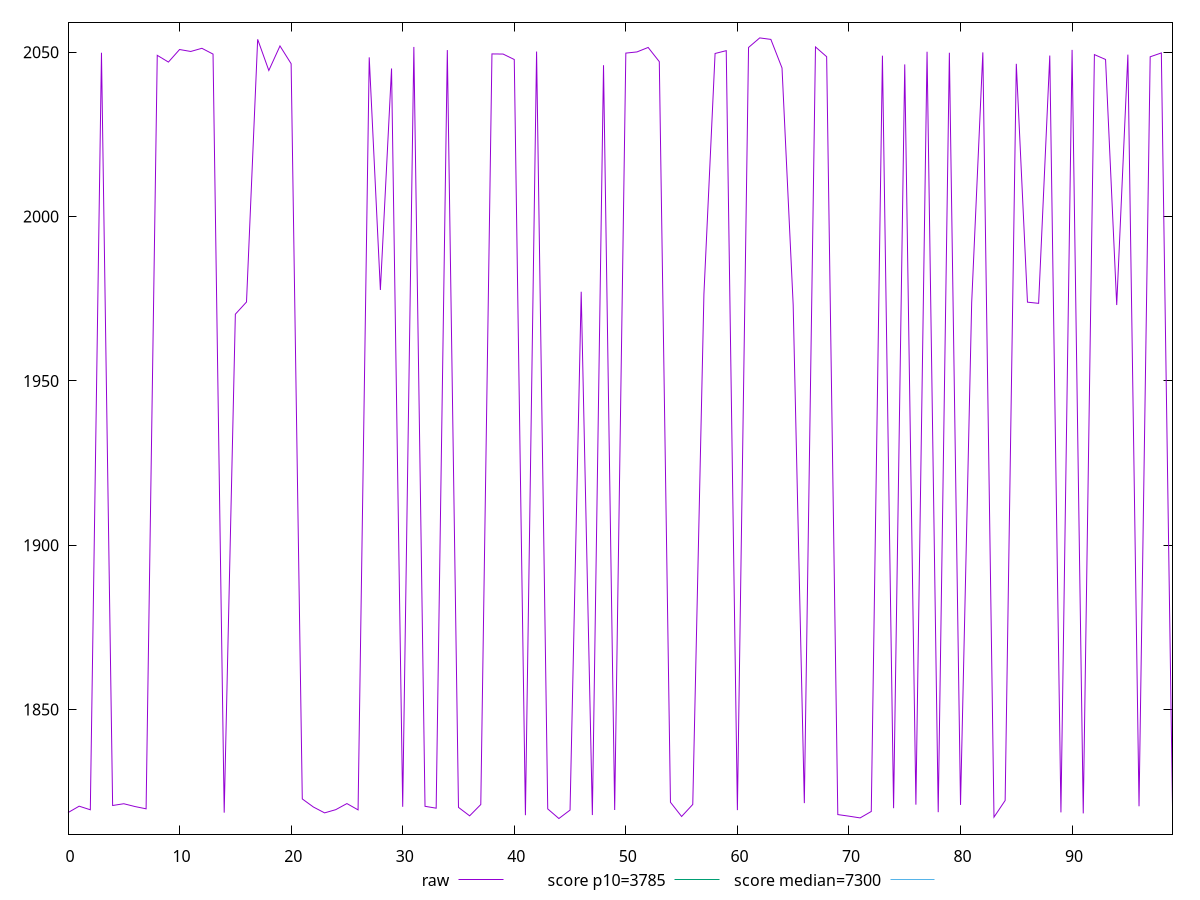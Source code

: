 reset

$raw <<EOF
0 1818.6208000000001
1 1820.5836
2 1819.4886000000001
3 2049.8641000000002
4 1820.7918
5 1821.3276
6 1820.4751999999999
7 1819.7817999999997
8 2049.0672500000005
9 2047.0157
10 2050.8352999999997
11 2050.2412999999997
12 2051.2077000000004
13 2049.4438999999998
14 1818.6114000000002
15 1970.2986999999998
16 1974.0080000000005
17 2053.93825
18 2044.4576999999997
19 2051.9208
20 2046.5107
21 1822.7896
22 1820.3200000000006
23 1818.5479999999995
24 1819.5254000000004
25 1821.3782000000006
26 1819.4595
27 2048.4577999999997
28 1977.6609999999998
29 2045.0670000000002
30 1820.3914
31 2051.61925
32 1820.5446000000002
33 1819.9735
34 2050.65725
35 1820.2203999999997
36 1817.6484
37 1821.0886
38 2049.4967
39 2049.4523
40 2047.7938999999997
41 1817.8392
42 2050.21315
43 1819.7536000000002
44 1816.8288000000002
45 1819.3917999999996
46 1977.1313999999998
47 1817.88
48 2046.0524999999998
49 1819.4184
50 2049.74485
51 2050.1032
52 2051.46625
53 2047.14455
54 1821.7772000000004
55 1817.4503999999997
56 1821.1131999999998
57 1976.4382999999998
58 2049.6272000000004
59 2050.4871000000003
60 1819.3754000000004
61 2051.4632
62 2054.36825
63 2053.91455
64 2045.219
65 1973.1163999999999
66 1821.5118000000002
67 2051.6186500000003
68 2048.64865
69 1818.0268
70 1817.5444
71 1817.0124
72 1818.9758000000002
73 2048.9556000000002
74 1819.9666
75 2046.3090000000002
76 1821.0452
77 2050.1539
78 1818.7626
79 2049.8484000000003
80 1820.9610999999998
81 1973.8080999999997
82 2049.9626499999995
83 1817.2496
84 1822.3196000000003
85 2046.47645
86 1973.9585
87 1973.5949999999998
88 2048.99395
89 1818.6936
90 2050.72535
91 1818.3901999999998
92 2049.289
93 2047.8011000000001
94 1973.0890999999997
95 2049.2850499999995
96 1820.554
97 2048.62125
98 2049.7903
99 1820.5032
EOF

set key outside below
set xrange [0:99]
set yrange [1812.0780110000003:2059.119039]
set trange [1812.0780110000003:2059.119039]
set terminal svg size 640, 490 enhanced background rgb 'white'
set output "report_00007_2020-12-11T15:55:29.892Z/interactive/samples/pages+cached+noexternal/raw/values.svg"

plot $raw title "raw" with line, \
     3785 title "score p10=3785", \
     7300 title "score median=7300"

reset
